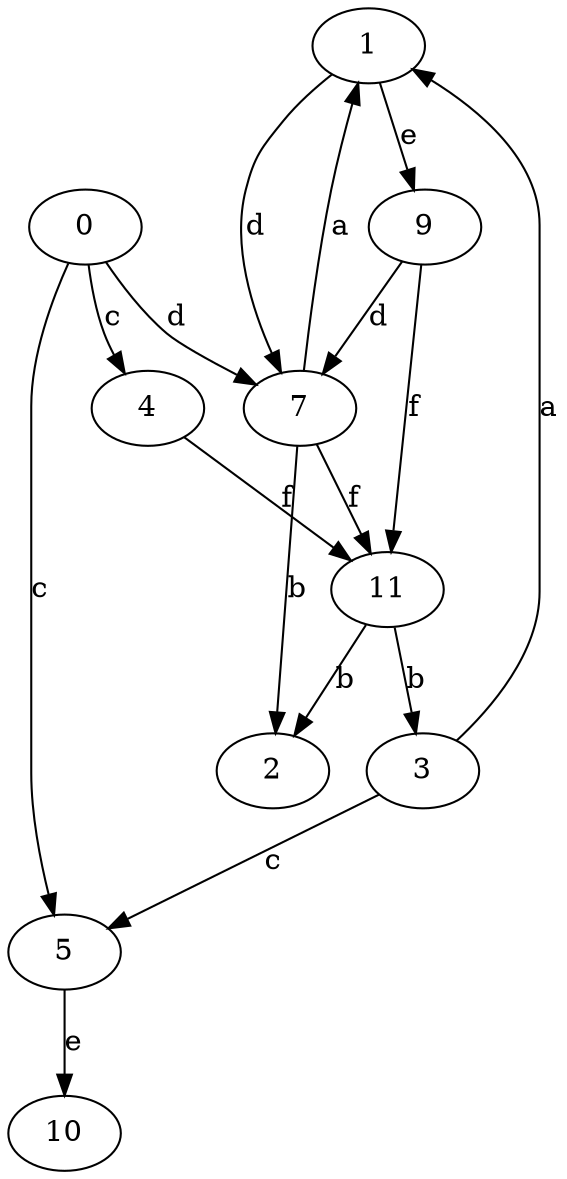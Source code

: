 strict digraph  {
1;
2;
3;
0;
4;
5;
7;
9;
10;
11;
1 -> 7  [label=d];
1 -> 9  [label=e];
3 -> 1  [label=a];
3 -> 5  [label=c];
0 -> 4  [label=c];
0 -> 5  [label=c];
0 -> 7  [label=d];
4 -> 11  [label=f];
5 -> 10  [label=e];
7 -> 1  [label=a];
7 -> 2  [label=b];
7 -> 11  [label=f];
9 -> 7  [label=d];
9 -> 11  [label=f];
11 -> 2  [label=b];
11 -> 3  [label=b];
}
